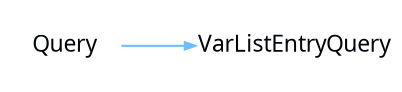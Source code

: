digraph {
 rankdir = "LR"
 bgcolor = none;
 layout  = dot;
 edge [
   arrowsize = "0.5"
   color     = "#69BFFFFF"
 ]
 qGACZGn[
   shape    = none
   label    = "Query"
   margin   = "0.01"
   fontname = "Segoe UI"
   fontsize = "11"
   fontcolor= "#010509FF"
 ]
 qHACZGn[
   shape    = none
   label    = "VarListEntryQuery"
   margin   = "0.01"
   fontname = "Segoe UI"
   fontsize = "11"
   fontcolor= "#010509FF"
 ]
 qGACZGn->qHACZGn
}
